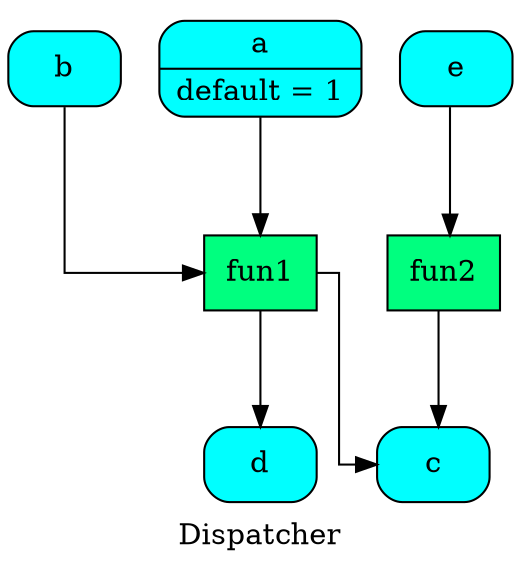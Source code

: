 digraph Dispatcher {
	graph [ratio=1]
	node [style=filled]
	splines = ortho
	label = "Dispatcher"
		Dispatcher_5731122394292607163 [label="{ b  }" fillcolor=cyan shape=Mrecord]
		Dispatcher_5321415535369325078 [label="{ fun1  }" fillcolor=springgreen shape=record]
		Dispatcher_5471397706553619705 [label="{ d  }" fillcolor=cyan shape=Mrecord]
		Dispatcher_6978204315916669291 [label="{ a | default = 1 }" fillcolor=cyan shape=Mrecord]
		"Dispatcher_-9068828303841174803" [label="{ c  }" fillcolor=cyan shape=Mrecord]
		Dispatcher_336007812384011630 [label="{ e  }" fillcolor=cyan shape=Mrecord]
		Dispatcher_8713580508826828349 [label="{ fun2  }" fillcolor=springgreen shape=record]
			Dispatcher_5731122394292607163 -> Dispatcher_5321415535369325078
			Dispatcher_5321415535369325078 -> Dispatcher_5471397706553619705
			Dispatcher_5321415535369325078 -> "Dispatcher_-9068828303841174803"
			Dispatcher_6978204315916669291 -> Dispatcher_5321415535369325078
			Dispatcher_336007812384011630 -> Dispatcher_8713580508826828349
			Dispatcher_8713580508826828349 -> "Dispatcher_-9068828303841174803"
}
